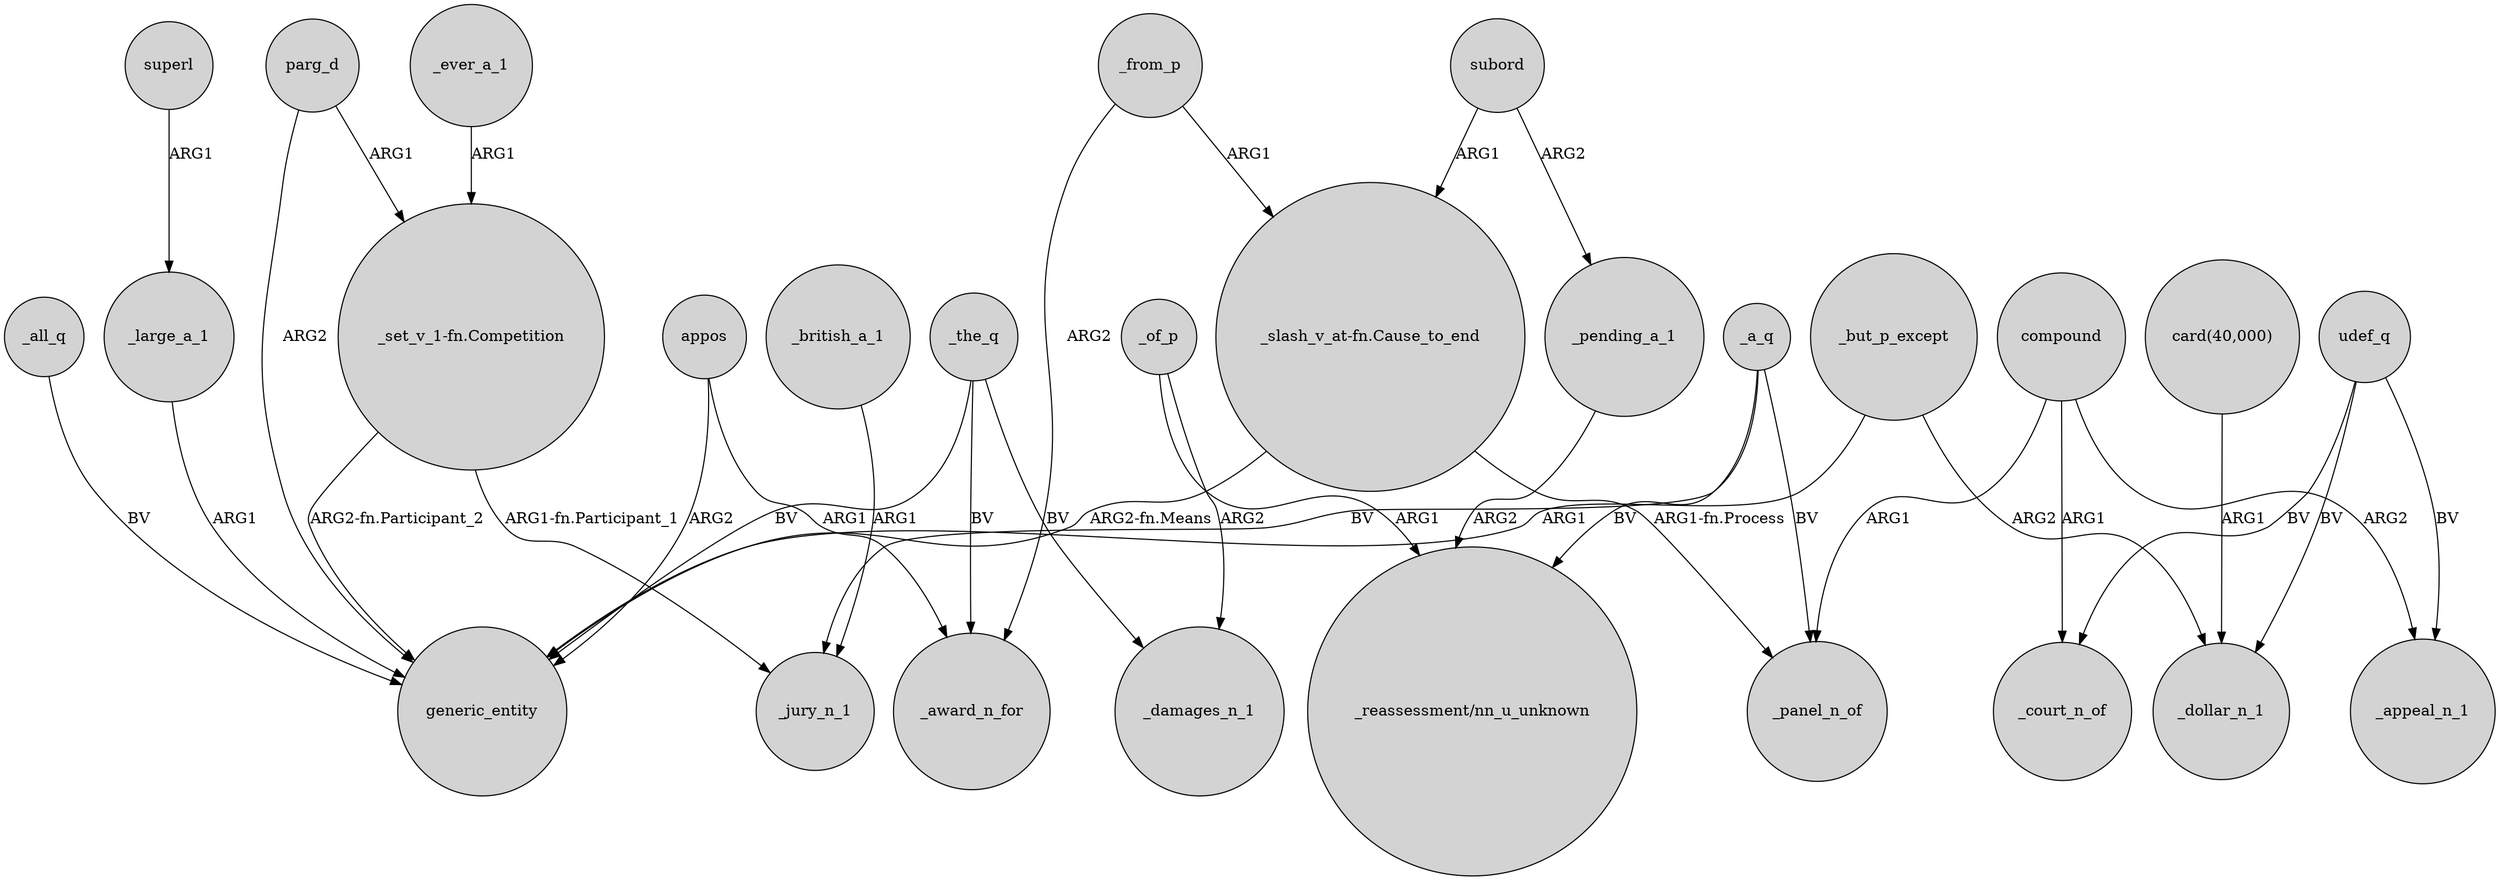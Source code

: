 digraph {
	node [shape=circle style=filled]
	"_set_v_1-fn.Competition" -> generic_entity [label="ARG2-fn.Participant_2"]
	"_slash_v_at-fn.Cause_to_end" -> _panel_n_of [label="ARG1-fn.Process"]
	_the_q -> _damages_n_1 [label=BV]
	_a_q -> _panel_n_of [label=BV]
	subord -> "_slash_v_at-fn.Cause_to_end" [label=ARG1]
	_a_q -> _jury_n_1 [label=BV]
	"_set_v_1-fn.Competition" -> _jury_n_1 [label="ARG1-fn.Participant_1"]
	appos -> _award_n_for [label=ARG1]
	_all_q -> generic_entity [label=BV]
	_the_q -> _award_n_for [label=BV]
	"card(40,000)" -> _dollar_n_1 [label=ARG1]
	"_slash_v_at-fn.Cause_to_end" -> generic_entity [label="ARG2-fn.Means"]
	_pending_a_1 -> "_reassessment/nn_u_unknown" [label=ARG2]
	udef_q -> _appeal_n_1 [label=BV]
	appos -> generic_entity [label=ARG2]
	_but_p_except -> generic_entity [label=ARG1]
	compound -> _court_n_of [label=ARG1]
	subord -> _pending_a_1 [label=ARG2]
	_from_p -> "_slash_v_at-fn.Cause_to_end" [label=ARG1]
	_of_p -> _damages_n_1 [label=ARG2]
	_the_q -> generic_entity [label=BV]
	_from_p -> _award_n_for [label=ARG2]
	udef_q -> _dollar_n_1 [label=BV]
	udef_q -> _court_n_of [label=BV]
	_large_a_1 -> generic_entity [label=ARG1]
	_a_q -> "_reassessment/nn_u_unknown" [label=BV]
	parg_d -> "_set_v_1-fn.Competition" [label=ARG1]
	compound -> _panel_n_of [label=ARG1]
	_of_p -> "_reassessment/nn_u_unknown" [label=ARG1]
	_ever_a_1 -> "_set_v_1-fn.Competition" [label=ARG1]
	compound -> _appeal_n_1 [label=ARG2]
	_british_a_1 -> _jury_n_1 [label=ARG1]
	superl -> _large_a_1 [label=ARG1]
	_but_p_except -> _dollar_n_1 [label=ARG2]
	parg_d -> generic_entity [label=ARG2]
}
